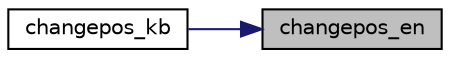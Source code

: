 digraph "changepos_en"
{
 // LATEX_PDF_SIZE
  edge [fontname="Helvetica",fontsize="10",labelfontname="Helvetica",labelfontsize="10"];
  node [fontname="Helvetica",fontsize="10",shape=record];
  rankdir="RL";
  Node1 [label="changepos_en",height=0.2,width=0.4,color="black", fillcolor="grey75", style="filled", fontcolor="black",tooltip="muda em diff a posicao dos elementos de tief e verifica se eles nao passam do limite vertical(690)."];
  Node1 -> Node2 [dir="back",color="midnightblue",fontsize="10",style="solid",fontname="Helvetica"];
  Node2 [label="changepos_kb",height=0.2,width=0.4,color="black", fillcolor="white", style="filled",URL="$enemies_8h.html#a99013799acbfac0a8136476e9a38361e",tooltip="move o elemento en passado como argumento , dependendo do seu speed e do valor de counter ."];
}
